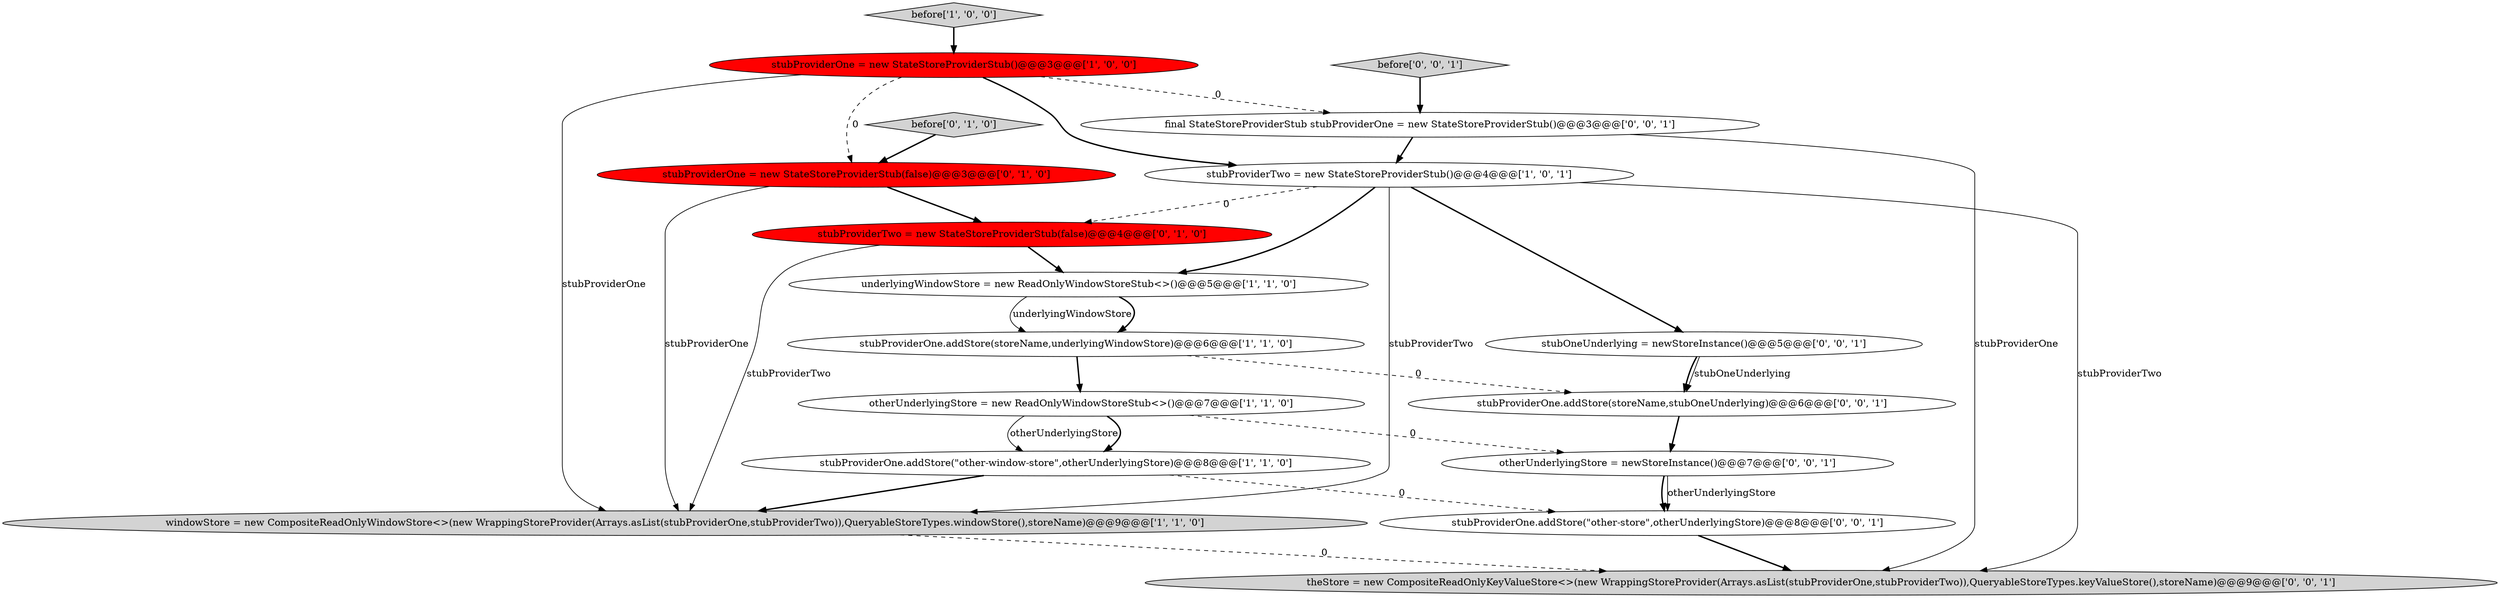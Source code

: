 digraph {
3 [style = filled, label = "stubProviderOne.addStore(storeName,underlyingWindowStore)@@@6@@@['1', '1', '0']", fillcolor = white, shape = ellipse image = "AAA0AAABBB1BBB"];
4 [style = filled, label = "stubProviderOne = new StateStoreProviderStub()@@@3@@@['1', '0', '0']", fillcolor = red, shape = ellipse image = "AAA1AAABBB1BBB"];
5 [style = filled, label = "windowStore = new CompositeReadOnlyWindowStore<>(new WrappingStoreProvider(Arrays.asList(stubProviderOne,stubProviderTwo)),QueryableStoreTypes.windowStore(),storeName)@@@9@@@['1', '1', '0']", fillcolor = lightgray, shape = ellipse image = "AAA0AAABBB1BBB"];
6 [style = filled, label = "otherUnderlyingStore = new ReadOnlyWindowStoreStub<>()@@@7@@@['1', '1', '0']", fillcolor = white, shape = ellipse image = "AAA0AAABBB1BBB"];
2 [style = filled, label = "before['1', '0', '0']", fillcolor = lightgray, shape = diamond image = "AAA0AAABBB1BBB"];
10 [style = filled, label = "before['0', '1', '0']", fillcolor = lightgray, shape = diamond image = "AAA0AAABBB2BBB"];
7 [style = filled, label = "underlyingWindowStore = new ReadOnlyWindowStoreStub<>()@@@5@@@['1', '1', '0']", fillcolor = white, shape = ellipse image = "AAA0AAABBB1BBB"];
12 [style = filled, label = "before['0', '0', '1']", fillcolor = lightgray, shape = diamond image = "AAA0AAABBB3BBB"];
8 [style = filled, label = "stubProviderOne = new StateStoreProviderStub(false)@@@3@@@['0', '1', '0']", fillcolor = red, shape = ellipse image = "AAA1AAABBB2BBB"];
13 [style = filled, label = "stubProviderOne.addStore(\"other-store\",otherUnderlyingStore)@@@8@@@['0', '0', '1']", fillcolor = white, shape = ellipse image = "AAA0AAABBB3BBB"];
9 [style = filled, label = "stubProviderTwo = new StateStoreProviderStub(false)@@@4@@@['0', '1', '0']", fillcolor = red, shape = ellipse image = "AAA1AAABBB2BBB"];
16 [style = filled, label = "otherUnderlyingStore = newStoreInstance()@@@7@@@['0', '0', '1']", fillcolor = white, shape = ellipse image = "AAA0AAABBB3BBB"];
17 [style = filled, label = "theStore = new CompositeReadOnlyKeyValueStore<>(new WrappingStoreProvider(Arrays.asList(stubProviderOne,stubProviderTwo)),QueryableStoreTypes.keyValueStore(),storeName)@@@9@@@['0', '0', '1']", fillcolor = lightgray, shape = ellipse image = "AAA0AAABBB3BBB"];
11 [style = filled, label = "stubOneUnderlying = newStoreInstance()@@@5@@@['0', '0', '1']", fillcolor = white, shape = ellipse image = "AAA0AAABBB3BBB"];
1 [style = filled, label = "stubProviderOne.addStore(\"other-window-store\",otherUnderlyingStore)@@@8@@@['1', '1', '0']", fillcolor = white, shape = ellipse image = "AAA0AAABBB1BBB"];
15 [style = filled, label = "final StateStoreProviderStub stubProviderOne = new StateStoreProviderStub()@@@3@@@['0', '0', '1']", fillcolor = white, shape = ellipse image = "AAA0AAABBB3BBB"];
14 [style = filled, label = "stubProviderOne.addStore(storeName,stubOneUnderlying)@@@6@@@['0', '0', '1']", fillcolor = white, shape = ellipse image = "AAA0AAABBB3BBB"];
0 [style = filled, label = "stubProviderTwo = new StateStoreProviderStub()@@@4@@@['1', '0', '1']", fillcolor = white, shape = ellipse image = "AAA0AAABBB1BBB"];
1->5 [style = bold, label=""];
14->16 [style = bold, label=""];
16->13 [style = bold, label=""];
4->5 [style = solid, label="stubProviderOne"];
11->14 [style = bold, label=""];
11->14 [style = solid, label="stubOneUnderlying"];
12->15 [style = bold, label=""];
7->3 [style = solid, label="underlyingWindowStore"];
0->11 [style = bold, label=""];
3->6 [style = bold, label=""];
6->1 [style = solid, label="otherUnderlyingStore"];
9->5 [style = solid, label="stubProviderTwo"];
9->7 [style = bold, label=""];
2->4 [style = bold, label=""];
7->3 [style = bold, label=""];
4->0 [style = bold, label=""];
0->7 [style = bold, label=""];
1->13 [style = dashed, label="0"];
8->5 [style = solid, label="stubProviderOne"];
6->1 [style = bold, label=""];
13->17 [style = bold, label=""];
6->16 [style = dashed, label="0"];
5->17 [style = dashed, label="0"];
10->8 [style = bold, label=""];
16->13 [style = solid, label="otherUnderlyingStore"];
4->15 [style = dashed, label="0"];
0->17 [style = solid, label="stubProviderTwo"];
15->0 [style = bold, label=""];
4->8 [style = dashed, label="0"];
8->9 [style = bold, label=""];
15->17 [style = solid, label="stubProviderOne"];
0->9 [style = dashed, label="0"];
3->14 [style = dashed, label="0"];
0->5 [style = solid, label="stubProviderTwo"];
}
